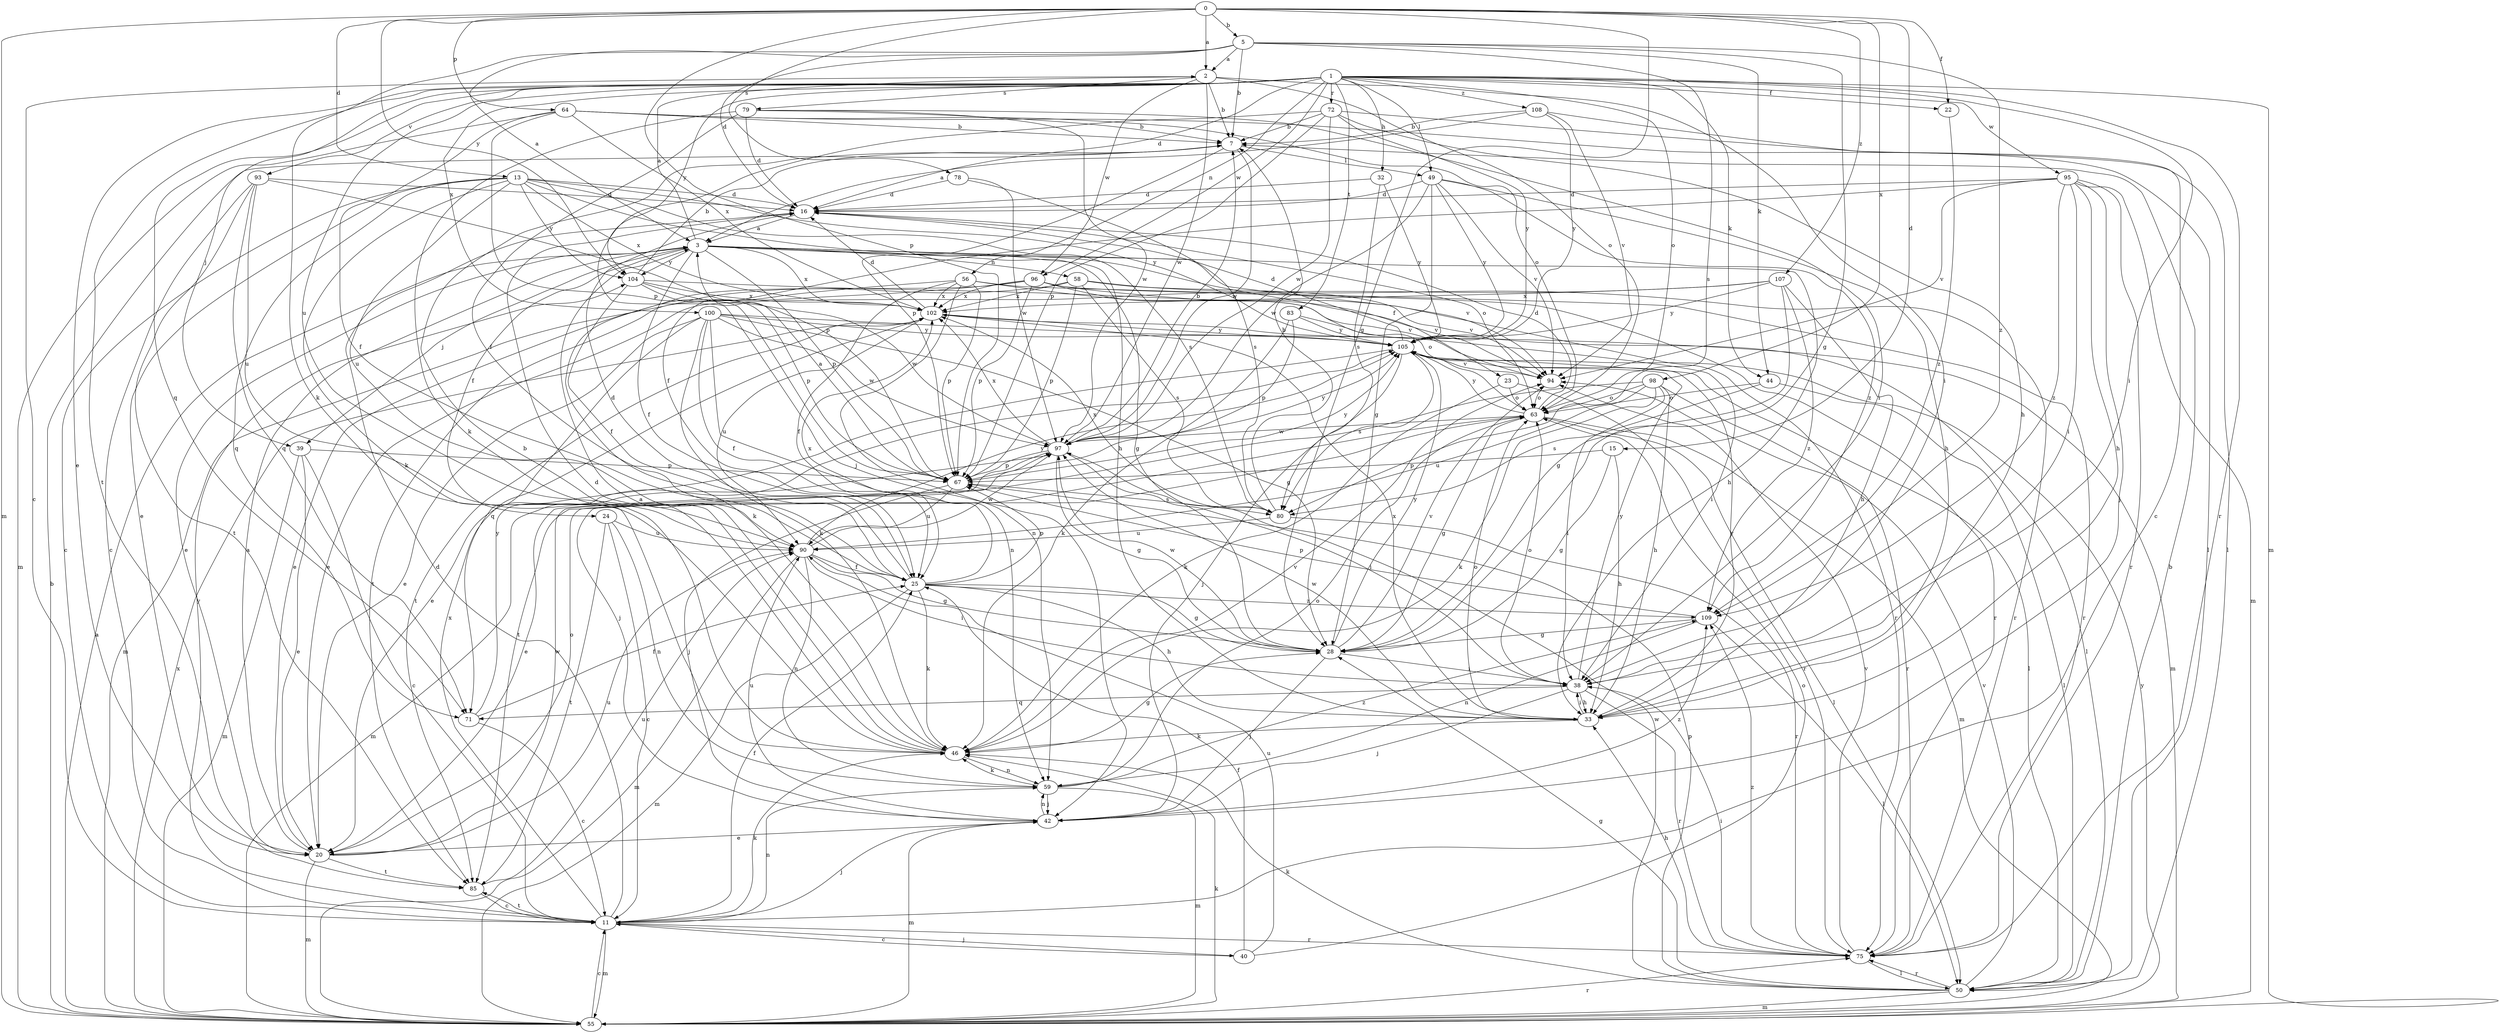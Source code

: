strict digraph  {
0;
1;
2;
3;
5;
7;
11;
13;
15;
16;
20;
22;
23;
24;
25;
28;
32;
33;
38;
39;
40;
42;
44;
46;
49;
50;
55;
56;
58;
59;
63;
64;
67;
71;
72;
75;
78;
79;
80;
83;
85;
90;
93;
94;
95;
96;
97;
98;
100;
102;
104;
105;
107;
108;
109;
0 -> 2  [label=a];
0 -> 5  [label=b];
0 -> 13  [label=d];
0 -> 15  [label=d];
0 -> 22  [label=f];
0 -> 28  [label=g];
0 -> 55  [label=m];
0 -> 64  [label=p];
0 -> 67  [label=p];
0 -> 78  [label=s];
0 -> 98  [label=x];
0 -> 104  [label=y];
0 -> 107  [label=z];
1 -> 16  [label=d];
1 -> 20  [label=e];
1 -> 22  [label=f];
1 -> 32  [label=h];
1 -> 38  [label=i];
1 -> 39  [label=j];
1 -> 44  [label=k];
1 -> 49  [label=l];
1 -> 55  [label=m];
1 -> 56  [label=n];
1 -> 63  [label=o];
1 -> 71  [label=q];
1 -> 72  [label=r];
1 -> 75  [label=r];
1 -> 83  [label=t];
1 -> 85  [label=t];
1 -> 90  [label=u];
1 -> 93  [label=v];
1 -> 95  [label=w];
1 -> 96  [label=w];
1 -> 100  [label=x];
1 -> 104  [label=y];
1 -> 108  [label=z];
2 -> 7  [label=b];
2 -> 11  [label=c];
2 -> 38  [label=i];
2 -> 63  [label=o];
2 -> 79  [label=s];
2 -> 96  [label=w];
2 -> 97  [label=w];
3 -> 2  [label=a];
3 -> 20  [label=e];
3 -> 23  [label=f];
3 -> 24  [label=f];
3 -> 25  [label=f];
3 -> 28  [label=g];
3 -> 33  [label=h];
3 -> 39  [label=j];
3 -> 58  [label=n];
3 -> 67  [label=p];
3 -> 94  [label=v];
3 -> 102  [label=x];
3 -> 104  [label=y];
5 -> 2  [label=a];
5 -> 3  [label=a];
5 -> 7  [label=b];
5 -> 16  [label=d];
5 -> 28  [label=g];
5 -> 44  [label=k];
5 -> 46  [label=k];
5 -> 80  [label=s];
5 -> 109  [label=z];
7 -> 49  [label=l];
7 -> 67  [label=p];
7 -> 97  [label=w];
11 -> 16  [label=d];
11 -> 25  [label=f];
11 -> 40  [label=j];
11 -> 42  [label=j];
11 -> 46  [label=k];
11 -> 55  [label=m];
11 -> 59  [label=n];
11 -> 75  [label=r];
11 -> 85  [label=t];
11 -> 102  [label=x];
11 -> 104  [label=y];
13 -> 11  [label=c];
13 -> 16  [label=d];
13 -> 20  [label=e];
13 -> 33  [label=h];
13 -> 46  [label=k];
13 -> 71  [label=q];
13 -> 80  [label=s];
13 -> 90  [label=u];
13 -> 102  [label=x];
13 -> 104  [label=y];
13 -> 105  [label=y];
15 -> 28  [label=g];
15 -> 33  [label=h];
15 -> 67  [label=p];
16 -> 3  [label=a];
16 -> 63  [label=o];
20 -> 3  [label=a];
20 -> 55  [label=m];
20 -> 63  [label=o];
20 -> 85  [label=t];
20 -> 90  [label=u];
20 -> 97  [label=w];
22 -> 109  [label=z];
23 -> 46  [label=k];
23 -> 63  [label=o];
23 -> 75  [label=r];
24 -> 11  [label=c];
24 -> 59  [label=n];
24 -> 85  [label=t];
24 -> 90  [label=u];
25 -> 16  [label=d];
25 -> 28  [label=g];
25 -> 33  [label=h];
25 -> 46  [label=k];
25 -> 55  [label=m];
25 -> 67  [label=p];
25 -> 102  [label=x];
25 -> 109  [label=z];
28 -> 38  [label=i];
28 -> 42  [label=j];
28 -> 94  [label=v];
28 -> 97  [label=w];
28 -> 105  [label=y];
32 -> 16  [label=d];
32 -> 80  [label=s];
32 -> 105  [label=y];
33 -> 38  [label=i];
33 -> 46  [label=k];
33 -> 63  [label=o];
33 -> 97  [label=w];
33 -> 102  [label=x];
33 -> 105  [label=y];
38 -> 33  [label=h];
38 -> 42  [label=j];
38 -> 63  [label=o];
38 -> 71  [label=q];
38 -> 75  [label=r];
38 -> 105  [label=y];
39 -> 11  [label=c];
39 -> 20  [label=e];
39 -> 55  [label=m];
39 -> 67  [label=p];
40 -> 11  [label=c];
40 -> 25  [label=f];
40 -> 63  [label=o];
40 -> 90  [label=u];
42 -> 20  [label=e];
42 -> 55  [label=m];
42 -> 59  [label=n];
42 -> 90  [label=u];
42 -> 109  [label=z];
44 -> 50  [label=l];
44 -> 63  [label=o];
44 -> 80  [label=s];
46 -> 3  [label=a];
46 -> 7  [label=b];
46 -> 16  [label=d];
46 -> 28  [label=g];
46 -> 59  [label=n];
46 -> 94  [label=v];
49 -> 16  [label=d];
49 -> 28  [label=g];
49 -> 33  [label=h];
49 -> 94  [label=v];
49 -> 97  [label=w];
49 -> 105  [label=y];
49 -> 109  [label=z];
50 -> 7  [label=b];
50 -> 28  [label=g];
50 -> 46  [label=k];
50 -> 55  [label=m];
50 -> 67  [label=p];
50 -> 75  [label=r];
50 -> 94  [label=v];
50 -> 97  [label=w];
55 -> 3  [label=a];
55 -> 7  [label=b];
55 -> 11  [label=c];
55 -> 46  [label=k];
55 -> 75  [label=r];
55 -> 102  [label=x];
55 -> 105  [label=y];
56 -> 25  [label=f];
56 -> 46  [label=k];
56 -> 59  [label=n];
56 -> 67  [label=p];
56 -> 75  [label=r];
56 -> 94  [label=v];
56 -> 102  [label=x];
58 -> 55  [label=m];
58 -> 67  [label=p];
58 -> 75  [label=r];
58 -> 80  [label=s];
58 -> 94  [label=v];
58 -> 102  [label=x];
59 -> 42  [label=j];
59 -> 46  [label=k];
59 -> 55  [label=m];
59 -> 63  [label=o];
59 -> 109  [label=z];
63 -> 16  [label=d];
63 -> 28  [label=g];
63 -> 42  [label=j];
63 -> 50  [label=l];
63 -> 55  [label=m];
63 -> 97  [label=w];
63 -> 105  [label=y];
64 -> 7  [label=b];
64 -> 25  [label=f];
64 -> 50  [label=l];
64 -> 55  [label=m];
64 -> 63  [label=o];
64 -> 67  [label=p];
64 -> 102  [label=x];
67 -> 3  [label=a];
67 -> 42  [label=j];
67 -> 80  [label=s];
67 -> 90  [label=u];
67 -> 105  [label=y];
71 -> 11  [label=c];
71 -> 25  [label=f];
71 -> 105  [label=y];
72 -> 7  [label=b];
72 -> 33  [label=h];
72 -> 42  [label=j];
72 -> 50  [label=l];
72 -> 67  [label=p];
72 -> 97  [label=w];
72 -> 105  [label=y];
75 -> 33  [label=h];
75 -> 38  [label=i];
75 -> 50  [label=l];
75 -> 94  [label=v];
75 -> 109  [label=z];
78 -> 16  [label=d];
78 -> 80  [label=s];
78 -> 97  [label=w];
79 -> 7  [label=b];
79 -> 16  [label=d];
79 -> 25  [label=f];
79 -> 38  [label=i];
79 -> 46  [label=k];
79 -> 97  [label=w];
80 -> 7  [label=b];
80 -> 75  [label=r];
80 -> 90  [label=u];
80 -> 102  [label=x];
83 -> 46  [label=k];
83 -> 50  [label=l];
83 -> 67  [label=p];
83 -> 105  [label=y];
85 -> 11  [label=c];
85 -> 90  [label=u];
90 -> 25  [label=f];
90 -> 28  [label=g];
90 -> 38  [label=i];
90 -> 55  [label=m];
90 -> 59  [label=n];
90 -> 97  [label=w];
90 -> 105  [label=y];
93 -> 11  [label=c];
93 -> 16  [label=d];
93 -> 67  [label=p];
93 -> 71  [label=q];
93 -> 85  [label=t];
93 -> 90  [label=u];
94 -> 63  [label=o];
95 -> 16  [label=d];
95 -> 25  [label=f];
95 -> 33  [label=h];
95 -> 38  [label=i];
95 -> 42  [label=j];
95 -> 55  [label=m];
95 -> 75  [label=r];
95 -> 94  [label=v];
95 -> 109  [label=z];
96 -> 20  [label=e];
96 -> 63  [label=o];
96 -> 67  [label=p];
96 -> 75  [label=r];
96 -> 85  [label=t];
96 -> 94  [label=v];
96 -> 102  [label=x];
97 -> 7  [label=b];
97 -> 20  [label=e];
97 -> 28  [label=g];
97 -> 38  [label=i];
97 -> 55  [label=m];
97 -> 67  [label=p];
97 -> 102  [label=x];
97 -> 105  [label=y];
98 -> 33  [label=h];
98 -> 38  [label=i];
98 -> 46  [label=k];
98 -> 63  [label=o];
98 -> 75  [label=r];
98 -> 85  [label=t];
98 -> 90  [label=u];
100 -> 20  [label=e];
100 -> 25  [label=f];
100 -> 28  [label=g];
100 -> 46  [label=k];
100 -> 55  [label=m];
100 -> 59  [label=n];
100 -> 71  [label=q];
100 -> 97  [label=w];
100 -> 105  [label=y];
102 -> 16  [label=d];
102 -> 38  [label=i];
102 -> 85  [label=t];
102 -> 90  [label=u];
102 -> 105  [label=y];
104 -> 7  [label=b];
104 -> 25  [label=f];
104 -> 67  [label=p];
104 -> 75  [label=r];
104 -> 97  [label=w];
104 -> 102  [label=x];
105 -> 16  [label=d];
105 -> 20  [label=e];
105 -> 42  [label=j];
105 -> 50  [label=l];
105 -> 80  [label=s];
105 -> 94  [label=v];
107 -> 20  [label=e];
107 -> 28  [label=g];
107 -> 33  [label=h];
107 -> 102  [label=x];
107 -> 105  [label=y];
107 -> 109  [label=z];
108 -> 3  [label=a];
108 -> 7  [label=b];
108 -> 11  [label=c];
108 -> 94  [label=v];
108 -> 105  [label=y];
109 -> 28  [label=g];
109 -> 50  [label=l];
109 -> 59  [label=n];
109 -> 67  [label=p];
}
